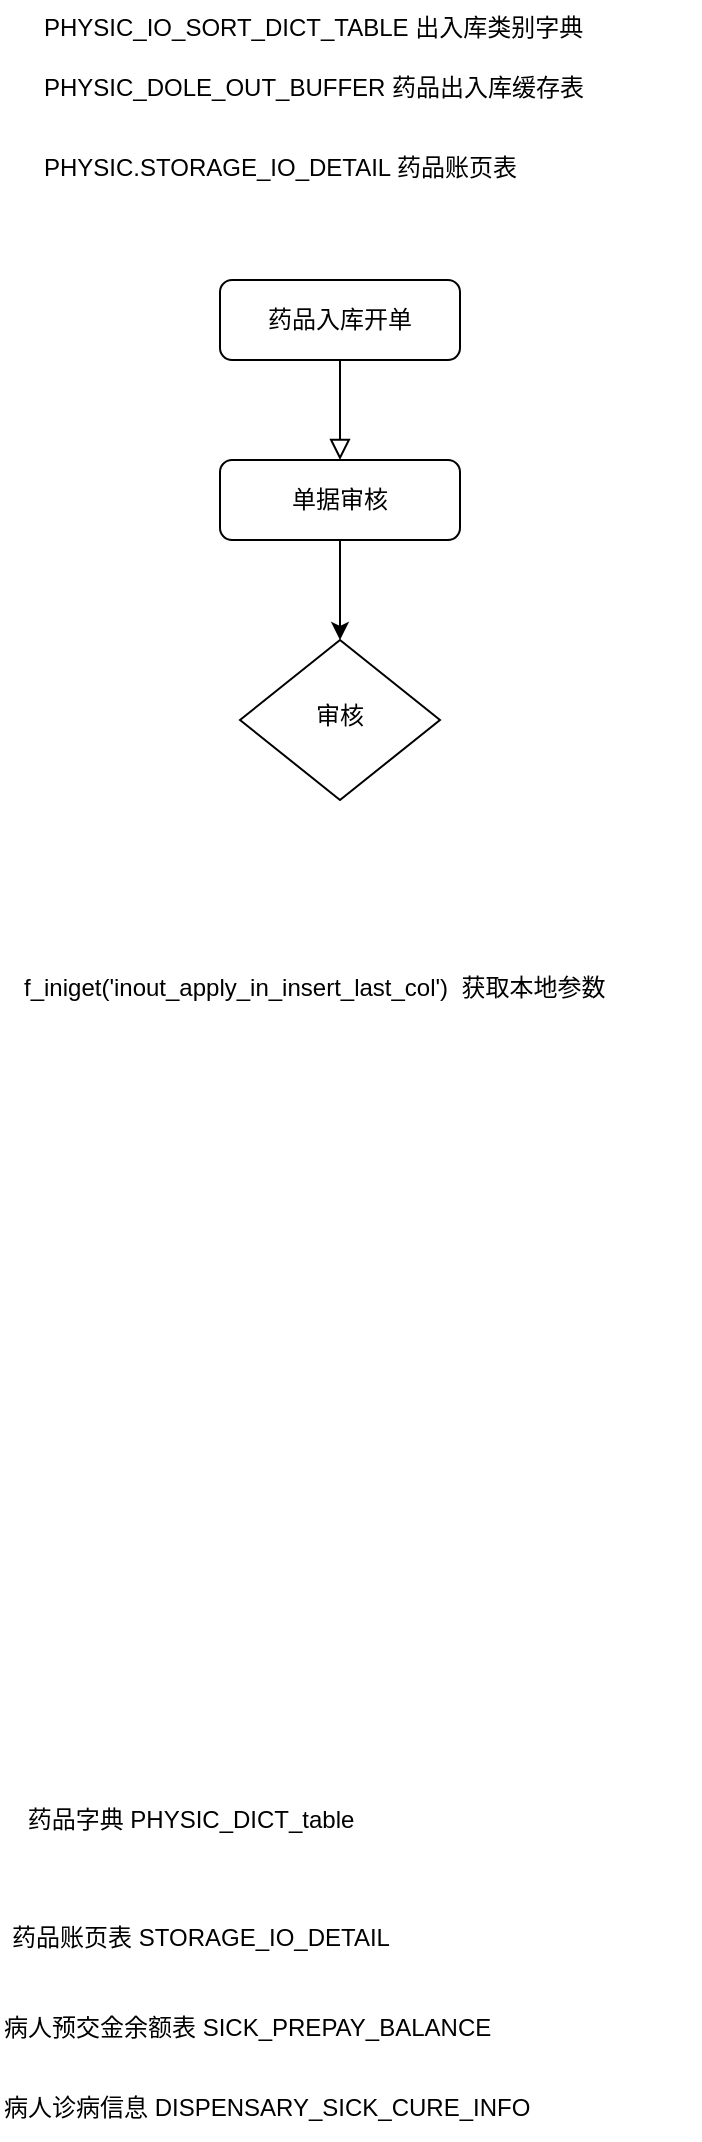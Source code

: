 <mxfile version="15.8.8" type="github">
  <diagram id="C5RBs43oDa-KdzZeNtuy" name="Page-1">
    <mxGraphModel dx="942" dy="582" grid="1" gridSize="10" guides="1" tooltips="1" connect="1" arrows="1" fold="1" page="1" pageScale="1" pageWidth="827" pageHeight="1169" math="0" shadow="0">
      <root>
        <mxCell id="WIyWlLk6GJQsqaUBKTNV-0" />
        <mxCell id="WIyWlLk6GJQsqaUBKTNV-1" parent="WIyWlLk6GJQsqaUBKTNV-0" />
        <mxCell id="WIyWlLk6GJQsqaUBKTNV-2" value="" style="rounded=0;html=1;jettySize=auto;orthogonalLoop=1;fontSize=11;endArrow=block;endFill=0;endSize=8;strokeWidth=1;shadow=0;labelBackgroundColor=none;edgeStyle=orthogonalEdgeStyle;" parent="WIyWlLk6GJQsqaUBKTNV-1" source="WIyWlLk6GJQsqaUBKTNV-3" edge="1">
          <mxGeometry relative="1" as="geometry">
            <mxPoint x="200" y="270" as="targetPoint" />
          </mxGeometry>
        </mxCell>
        <mxCell id="WIyWlLk6GJQsqaUBKTNV-3" value="药品入库开单" style="rounded=1;whiteSpace=wrap;html=1;fontSize=12;glass=0;strokeWidth=1;shadow=0;" parent="WIyWlLk6GJQsqaUBKTNV-1" vertex="1">
          <mxGeometry x="140" y="180" width="120" height="40" as="geometry" />
        </mxCell>
        <mxCell id="duDNzdTz6WIy8Qb_8d35-0" value="药品字典&amp;nbsp;&lt;span style=&quot;text-align: left&quot;&gt;PHYSIC_DICT_table&lt;/span&gt;" style="text;strokeColor=none;fillColor=none;html=1;fontSize=12;fontStyle=0;verticalAlign=middle;align=center;" parent="WIyWlLk6GJQsqaUBKTNV-1" vertex="1">
          <mxGeometry x="40" y="930" width="170" height="40" as="geometry" />
        </mxCell>
        <mxCell id="I9v_ZmmY3Ibr-8CFH974-1" value="药品账页表&amp;nbsp;&lt;span style=&quot;text-align: left&quot;&gt;STORAGE_IO_DETAIL&lt;/span&gt;" style="text;strokeColor=none;fillColor=none;html=1;fontSize=12;fontStyle=0;verticalAlign=middle;align=center;" parent="WIyWlLk6GJQsqaUBKTNV-1" vertex="1">
          <mxGeometry x="30" y="989" width="200" height="40" as="geometry" />
        </mxCell>
        <mxCell id="I9v_ZmmY3Ibr-8CFH974-2" value="单据审核" style="rounded=1;whiteSpace=wrap;html=1;fontSize=12;glass=0;strokeWidth=1;shadow=0;" parent="WIyWlLk6GJQsqaUBKTNV-1" vertex="1">
          <mxGeometry x="140" y="270" width="120" height="40" as="geometry" />
        </mxCell>
        <mxCell id="I9v_ZmmY3Ibr-8CFH974-4" value="审核" style="rhombus;whiteSpace=wrap;html=1;shadow=0;fontFamily=Helvetica;fontSize=12;align=center;strokeWidth=1;spacing=6;spacingTop=-4;" parent="WIyWlLk6GJQsqaUBKTNV-1" vertex="1">
          <mxGeometry x="150" y="360" width="100" height="80" as="geometry" />
        </mxCell>
        <mxCell id="I9v_ZmmY3Ibr-8CFH974-6" value="" style="endArrow=classic;html=1;rounded=0;entryX=0.5;entryY=0;entryDx=0;entryDy=0;exitX=0.5;exitY=1;exitDx=0;exitDy=0;" parent="WIyWlLk6GJQsqaUBKTNV-1" source="I9v_ZmmY3Ibr-8CFH974-2" target="I9v_ZmmY3Ibr-8CFH974-4" edge="1">
          <mxGeometry width="50" height="50" relative="1" as="geometry">
            <mxPoint x="190" y="370" as="sourcePoint" />
            <mxPoint x="240" y="320" as="targetPoint" />
          </mxGeometry>
        </mxCell>
        <mxCell id="I9v_ZmmY3Ibr-8CFH974-7" value="PHYSIC_IO_SORT_DICT_TABLE 出入库类别字典" style="text;whiteSpace=wrap;html=1;" parent="WIyWlLk6GJQsqaUBKTNV-1" vertex="1">
          <mxGeometry x="50" y="40" width="290" height="30" as="geometry" />
        </mxCell>
        <mxCell id="I9v_ZmmY3Ibr-8CFH974-8" value="PHYSIC_DOLE_OUT_BUFFER 药品出入库缓存表" style="text;whiteSpace=wrap;html=1;" parent="WIyWlLk6GJQsqaUBKTNV-1" vertex="1">
          <mxGeometry x="50" y="70" width="280" height="30" as="geometry" />
        </mxCell>
        <mxCell id="I9v_ZmmY3Ibr-8CFH974-9" value="PHYSIC.STORAGE_IO_DETAIL 药品账页表" style="text;whiteSpace=wrap;html=1;" parent="WIyWlLk6GJQsqaUBKTNV-1" vertex="1">
          <mxGeometry x="50" y="110" width="260" height="30" as="geometry" />
        </mxCell>
        <mxCell id="I9v_ZmmY3Ibr-8CFH974-11" value="f_iniget(&#39;inout_apply_in_insert_last_col&#39;)&amp;nbsp; 获取本地参数" style="text;whiteSpace=wrap;html=1;" parent="WIyWlLk6GJQsqaUBKTNV-1" vertex="1">
          <mxGeometry x="40" y="520" width="330" height="30" as="geometry" />
        </mxCell>
        <mxCell id="M5dV1TBp90oPznt4KIOJ-2" value="病人预交金余额表&amp;nbsp;SICK_PREPAY_BALANCE" style="text;whiteSpace=wrap;html=1;" parent="WIyWlLk6GJQsqaUBKTNV-1" vertex="1">
          <mxGeometry x="30" y="1040" width="330" height="30" as="geometry" />
        </mxCell>
        <mxCell id="M5dV1TBp90oPznt4KIOJ-3" value="病人诊病信息 DISPENSARY_SICK_CURE_INFO" style="text;whiteSpace=wrap;html=1;" parent="WIyWlLk6GJQsqaUBKTNV-1" vertex="1">
          <mxGeometry x="30" y="1080" width="350" height="30" as="geometry" />
        </mxCell>
      </root>
    </mxGraphModel>
  </diagram>
</mxfile>
